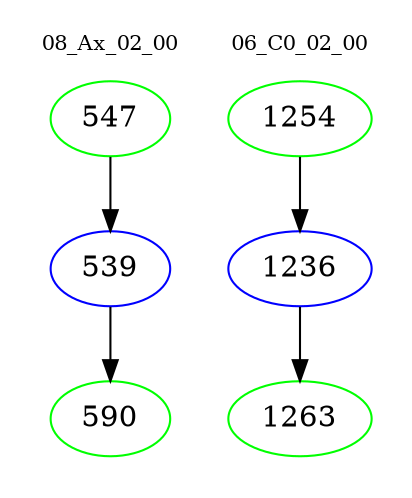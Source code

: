 digraph{
subgraph cluster_0 {
color = white
label = "08_Ax_02_00";
fontsize=10;
T0_547 [label="547", color="green"]
T0_547 -> T0_539 [color="black"]
T0_539 [label="539", color="blue"]
T0_539 -> T0_590 [color="black"]
T0_590 [label="590", color="green"]
}
subgraph cluster_1 {
color = white
label = "06_C0_02_00";
fontsize=10;
T1_1254 [label="1254", color="green"]
T1_1254 -> T1_1236 [color="black"]
T1_1236 [label="1236", color="blue"]
T1_1236 -> T1_1263 [color="black"]
T1_1263 [label="1263", color="green"]
}
}
